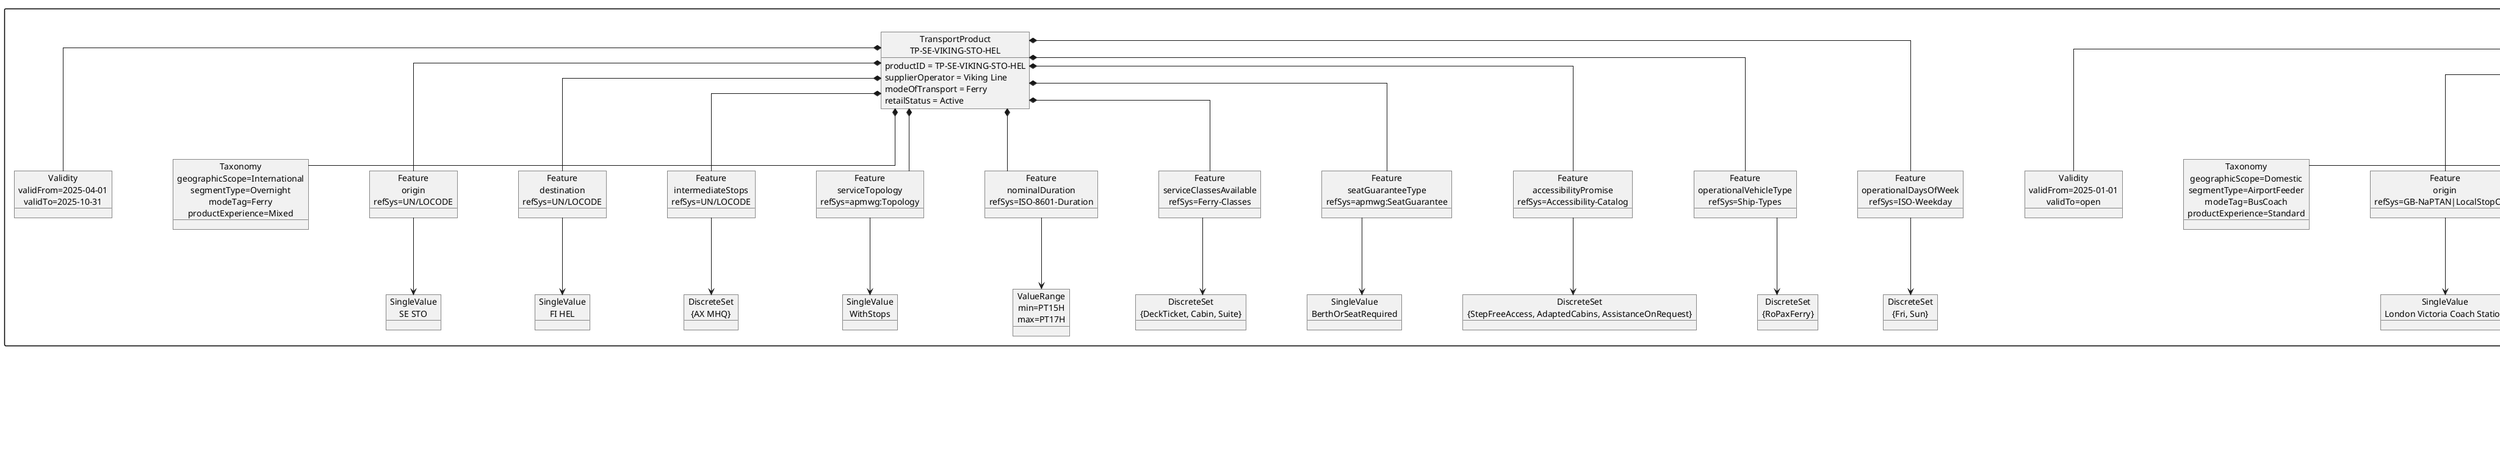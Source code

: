 @startuml
' ------------------------------------------------------------
' Meta-model: TransportProduct + Feature / FeatureValue pattern
' ------------------------------------------------------------
skinparam linetype ortho
skinparam PackageStyle rectangle
skinparam nodesep 100

package "Layer 1: Product Definition" as L1 {

  class TransportProduct {
    +productID : String
    +supplierOperator : String
    +modeOfTransport : ModeOfTransport
    +retailStatus : RetailStatus
  }

  class Validity {
    +validFrom : Date
    +validTo : Date
  }

  ' Optional taxonomy facets bundled for retail/UX
  class Taxonomy {
    +geographicScope : GeographicScope
    +segmentType : TransportSegmentType
    +modeTag : ModeOfTransport
    +productExperience : ProductExperience  ' altLabel: Comfort Profile
  }

  ' --- Feature pattern (from your model) ---
  class Feature {
    +identifier : Any
    +name : Text
    +description : Text
    +referenceSystem : Text   ' points to RS code/URI (IATA, UIC, apmwg, etc.)
  }

  abstract class FeatureValue {
    +unit
  }
  class SingleValue {
    +value
  }
  class ValueRange {
    +minValue
    +maxValue
  }
  class DiscreteSet {
    +allowedValues : List
  }

  FeatureValue <|-- SingleValue
  FeatureValue <|-- ValueRange
  FeatureValue <|-- DiscreteSet

  Feature "1" --> "1" FeatureValue : has exactly
  TransportProduct "1" *-- "1" Validity
  TransportProduct "1" *-- "0..1" Taxonomy
  TransportProduct "1" *-- "1..*" Feature : has >

  ' --- Enums used across products ---
  enum ModeOfTransport {
    Air
    Rail
    BusCoach
    Ferry
  }

  enum RetailStatus {
    Active
    Suspended
    Withdrawn
  }

  enum GeographicScope {
    Domestic
    Regional
    International
    Intercontinental
  }

  enum TransportSegmentType {
    Feeder
    Intercity
    LongHaul
    Overnight
    Shuttle
    AirportFeeder
  }

  enum ProductExperience {
    Basic
    Standard
    Premium
    High
    Mixed
  }

  enum ServiceTopology {
    Direct
    WithStops
    Shuttle
    PointToPoint
    TechnicalStopNoPax
  }

  enum SeatGuaranteeType {
    GuaranteedSeat
    StandingPossible
    BerthOrSeatRequired
  }

}

' ------------------------------------------------------------
' Instances: Test Case 1 – Air (CDG -> JFK, Air France)
' ------------------------------------------------------------
package "Instances" as INST {

  object "TransportProduct\nTP-FR-AF-CDG-JFK" as TP1 {
    productID = TP-FR-AF-CDG-JFK
    supplierOperator = Air France
    modeOfTransport = Air
    retailStatus = Active
  }

  object "Validity\nvalidFrom=2025-10-29\nvalidTo=2026-03-29" as VLD1
  object "Taxonomy\ngeographicScope=Intercontinental\nsegmentType=LongHaul\nmodeTag=Air\nproductExperience=High" as TAX1

  TP1 *-- VLD1
  TP1 *-- TAX1

  object "Feature\norigin\nrefSys=IATA-Airport" as A_F1
  object "Feature\ndestination\nrefSys=IATA-Airport" as A_F2
  object "Feature\nserviceTopology\nrefSys=apmwg:Topology" as A_F3
  object "Feature\nnominalDuration\nrefSys=ISO-8601-Duration" as A_F4
  object "Feature\nserviceClassesAvailable\nrefSys=Airline-Cabin-Classes" as A_F5
  object "Feature\nseatGuaranteeType\nrefSys=apmwg:SeatGuarantee" as A_F6
  object "Feature\naccessibilityPromise\nrefSys=Accessibility-Catalog" as A_F7
  object "Feature\noperationalVehicleType\nrefSys=IATA-AircraftTypes" as A_F8
  object "Feature\noperationalDaysOfWeek\nrefSys=ISO-Weekday" as A_F9

  TP1 *-- A_F1
  TP1 *-- A_F2
  TP1 *-- A_F3
  TP1 *-- A_F4
  TP1 *-- A_F5
  TP1 *-- A_F6
  TP1 *-- A_F7
  TP1 *-- A_F8
  TP1 *-- A_F9

  object "SingleValue\nCDG" as A_V1
  object "SingleValue\nJFK" as A_V2
  object "SingleValue\nDirect" as A_V3
  object "ValueRange\nmin=PT7H50M\nmax=PT8H45M" as A_V4
  object "DiscreteSet\n{Economy, PremiumEconomy, Business, First}" as A_V5
  object "SingleValue\nGuaranteedSeat" as A_V6
  object "DiscreteSet\n{WheelchairAssistance, JetBridgeBoarding}" as A_V7
  object "DiscreteSet\n{Widebody, A350-900, B777-300ER}" as A_V8
  object "DiscreteSet\n{Mon, Wed, Fri, Sun}" as A_V9

  A_F1 --> A_V1
  A_F2 --> A_V2
  A_F3 --> A_V3
  A_F4 --> A_V4
  A_F5 --> A_V5
  A_F6 --> A_V6
  A_F7 --> A_V7
  A_F8 --> A_V8
  A_F9 --> A_V9

  note right of A_F3
  Air = “right to fly” direct; tech stop allowed with no pax
  end note

' ------------------------------------------------------------
' Instances: Test Case 2 – Rail (Amsterdam Centraal -> Schiphol, NS)
' ------------------------------------------------------------

  object "TransportProduct\nTP-NL-NS-AMSCS-AMSAP" as TP2 {
    productID = TP-NL-NS-AMSCS-AMSAP
    supplierOperator = Nederlandse Spoorwegen
    modeOfTransport = Rail
    retailStatus = Active
  }

  object "Validity\nvalidFrom=2025-01-01\nvalidTo=open" as VLD2
  object "Taxonomy\ngeographicScope=Domestic\nsegmentType=AirportFeeder\nmodeTag=Rail\nproductExperience=Standard" as TAX2

  TP2 *-- VLD2
  TP2 *-- TAX2

  object "Feature\norigin\nrefSys=UIC-Station" as R_F1
  object "Feature\ndestination\nrefSys=UIC-Station" as R_F2
  object "Feature\nserviceTopology\nrefSys=apmwg:Topology" as R_F3
  object "Feature\nnominalDuration\nrefSys=ISO-8601-Duration" as R_F4
  object "Feature\nserviceClassesAvailable\nrefSys=Rail-Classes" as R_F5
  object "Feature\nseatGuaranteeType\nrefSys=apmwg:SeatGuarantee" as R_F6
  object "Feature\naccessibilityPromise\nrefSys=Accessibility-Catalog" as R_F7
  object "Feature\noperationalVehicleType\nrefSys=Rail-RollingStock" as R_F8
  object "Feature\noperationalDaysOfWeek\nrefSys=ISO-Weekday" as R_F9

  TP2 *-- R_F1
  TP2 *-- R_F2
  TP2 *-- R_F3
  TP2 *-- R_F4
  TP2 *-- R_F5
  TP2 *-- R_F6
  TP2 *-- R_F7
  TP2 *-- R_F8
  TP2 *-- R_F9

  object "SingleValue\n8400058" as R_V1   
  ' Amsterdam Centraal (example)
  object "SingleValue\n8400621" as R_V2   
  ' Schiphol Airport (example)
  object "SingleValue\nShuttle" as R_V3
  object "ValueRange\nmin=PT0H12M\nmax=PT0H20M" as R_V4
  object "DiscreteSet\n{SecondClass, FirstClass}" as R_V5
  object "SingleValue\nStandingPossible" as R_V6
  object "DiscreteSet\n{StepFreeBoarding, WheelchairSpaces}" as R_V7
  object "DiscreteSet\n{HighSpeed-EMU, ICNG}" as R_V8
  object "DiscreteSet\n{Mon, Tue, Wed, Thu, Fri, Sat, Sun}" as R_V9

  R_F1 --> R_V1
  R_F2 --> R_V2
  R_F3 --> R_V3
  R_F4 --> R_V4
  R_F5 --> R_V5
  R_F6 --> R_V6
  R_F7 --> R_V7
  R_F8 --> R_V8
  R_F9 --> R_V9

' ------------------------------------------------------------
' Instances: Test Case 3 – Bus/Coach (London Victoria -> Heathrow)
' ------------------------------------------------------------

  object "TransportProduct\nTP-UK-NATEXP-LONVIC-LHR" as TP3 {
    productID = TP-UK-NATEXP-LONVIC-LHR
    supplierOperator = National Express
    modeOfTransport = BusCoach
    retailStatus = Active
  }

  object "Validity\nvalidFrom=2025-01-01\nvalidTo=open" as VLD3
  object "Taxonomy\ngeographicScope=Domestic\nsegmentType=AirportFeeder\nmodeTag=BusCoach\nproductExperience=Standard" as TAX3

  TP3 *-- VLD3
  TP3 *-- TAX3

  object "Feature\norigin\nrefSys=GB-NaPTAN|LocalStopCode" as B_F1
  object "Feature\ndestination\nrefSys=GB-NaPTAN|LocalStopCode" as B_F2
  object "Feature\nserviceTopology\nrefSys=apmwg:Topology" as B_F3
  object "Feature\nnominalDuration\nrefSys=ISO-8601-Duration" as B_F4
  object "Feature\nserviceClassesAvailable\nrefSys=Coach-Classes" as B_F5
  object "Feature\nseatGuaranteeType\nrefSys=apmwg:SeatGuarantee" as B_F6
  object "Feature\naccessibilityPromise\nrefSys=Accessibility-Catalog" as B_F7
  object "Feature\noperationalVehicleType\nrefSys=Coach-VehicleTypes" as B_F8
  object "Feature\noperationalDaysOfWeek\nrefSys=ISO-Weekday" as B_F9

  TP3 *-- B_F1
  TP3 *-- B_F2
  TP3 *-- B_F3
  TP3 *-- B_F4
  TP3 *-- B_F5
  TP3 *-- B_F6
  TP3 *-- B_F7
  TP3 *-- B_F8
  TP3 *-- B_F9

  object "SingleValue\nLondon Victoria Coach Station" as B_V1
  object "SingleValue\nHeathrow Central Bus Station" as B_V2
  object "SingleValue\nDirect" as B_V3
  object "ValueRange\nmin=PT0H45M\nmax=PT1H20M" as B_V4
  object "DiscreteSet\n{Standard}" as B_V5
  object "SingleValue\nGuaranteedSeat" as B_V6
  object "DiscreteSet\n{WheelchairLift, PrioritySeating, ServiceAnimalsPermitted}" as B_V7
  object "DiscreteSet\n{LongDistanceCoach}" as B_V8
  object "DiscreteSet\n{Mon, Tue, Wed, Thu, Fri, Sat, Sun}" as B_V9

  B_F1 --> B_V1
  B_F2 --> B_V2
  B_F3 --> B_V3
  B_F4 --> B_V4
  B_F5 --> B_V5
  B_F6 --> B_V6
  B_F7 --> B_V7
  B_F8 --> B_V8
  B_F9 --> B_V9

' ------------------------------------------------------------
' Instances: Test Case 4 – Ferry (Stockholm -> Helsinki, Viking Line)
' ------------------------------------------------------------

  object "TransportProduct\nTP-SE-VIKING-STO-HEL" as TP4 {
    productID = TP-SE-VIKING-STO-HEL
    supplierOperator = Viking Line
    modeOfTransport = Ferry
    retailStatus = Active
  }

  object "Validity\nvalidFrom=2025-04-01\nvalidTo=2025-10-31" as VLD4
  object "Taxonomy\ngeographicScope=International\nsegmentType=Overnight\nmodeTag=Ferry\nproductExperience=Mixed" as TAX4

  TP4 *-- VLD4
  TP4 *-- TAX4

  object "Feature\norigin\nrefSys=UN/LOCODE" as F_F1
  object "Feature\ndestination\nrefSys=UN/LOCODE" as F_F2
  object "Feature\nintermediateStops\nrefSys=UN/LOCODE" as F_F3
  object "Feature\nserviceTopology\nrefSys=apmwg:Topology" as F_F4
  object "Feature\nnominalDuration\nrefSys=ISO-8601-Duration" as F_F5
  object "Feature\nserviceClassesAvailable\nrefSys=Ferry-Classes" as F_F6
  object "Feature\nseatGuaranteeType\nrefSys=apmwg:SeatGuarantee" as F_F7
  object "Feature\naccessibilityPromise\nrefSys=Accessibility-Catalog" as F_F8
  object "Feature\noperationalVehicleType\nrefSys=Ship-Types" as F_F9
  object "Feature\noperationalDaysOfWeek\nrefSys=ISO-Weekday" as F_F10

  TP4 *-- F_F1
  TP4 *-- F_F2
  TP4 *-- F_F3
  TP4 *-- F_F4
  TP4 *-- F_F5
  TP4 *-- F_F6
  TP4 *-- F_F7
  TP4 *-- F_F8
  TP4 *-- F_F9
  TP4 *-- F_F10

  object "SingleValue\nSE STO" as F_V1
  object "SingleValue\nFI HEL" as F_V2
  object "DiscreteSet\n{AX MHQ}" as F_V3    
  ' Mariehamn
  object "SingleValue\nWithStops" as F_V4
  object "ValueRange\nmin=PT15H\nmax=PT17H" as F_V5
  object "DiscreteSet\n{DeckTicket, Cabin, Suite}" as F_V6
  object "SingleValue\nBerthOrSeatRequired" as F_V7
  object "DiscreteSet\n{StepFreeAccess, AdaptedCabins, AssistanceOnRequest}" as F_V8
  object "DiscreteSet\n{RoPaxFerry}" as F_V9
  object "DiscreteSet\n{Fri, Sun}" as F_V10

  F_F1 --> F_V1
  F_F2 --> F_V2
  F_F3 --> F_V3
  F_F4 --> F_V4
  F_F5 --> F_V5
  F_F6 --> F_V6
  F_F7 --> F_V7
  F_F8 --> F_V8
  F_F9 --> F_V9
  F_F10 --> F_V10

}

' ------------------------------------------------------------
' Business rule annotation for Air topology
' ------------------------------------------------------------
note bottom of L1 
' ::ServiceTopology
Mode-specific rule:
- Air TransportProduct = "Right to Fly" Direct O→D
  (exception: TechnicalStopNoPax allowed)
- Rail/Bus/Ferry may be Direct, WithStops, Shuttle, etc.
end note

@enduml


object "Feature_Origin : Feature" as Feature_Origin {
    name = "Origin"
    description = "Point of departure"
  }
  object "Feature_Destination : Feature" as Feature_Destination {
    name = "Destination"
    description = "Point of arrival"
  }

  object "Feature_TransportMode : Feature" as Feature_TransportMode{
    name = "Transport Mode"
    description = "Mode of transport (Air, Rail...)"
  }

  object "Feature_Validity : Feature" as Feature_Validity{
    name = "Validity Period"
    description = "Date range of product validity"
  }

  Feature_Origin --> SingleValue
  Feature_Destination --> SingleValue
  Feature_TransportMode --> DiscreteSet
  Feature_Validity --> ValueRange

  object "LH1234_Economy : TransportProduct" as LH1234_Economy {
    identifier = "LH1234_ECO"
    name = "Flight LH1234 Economy Class"
  }

  LH1234_Economy *-- Feature_Origin
  LH1234_Economy *-- Feature_Destination
  LH1234_Economy *-- Feature_TransportMode
  LH1234_Economy *-- Feature_Validity